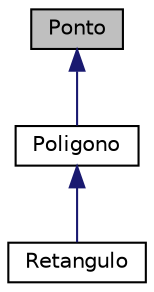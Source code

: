 digraph "Ponto"
{
  edge [fontname="Helvetica",fontsize="10",labelfontname="Helvetica",labelfontsize="10"];
  node [fontname="Helvetica",fontsize="10",shape=record];
  Node0 [label="Ponto",height=0.2,width=0.4,color="black", fillcolor="grey75", style="filled", fontcolor="black"];
  Node0 -> Node1 [dir="back",color="midnightblue",fontsize="10",style="solid",fontname="Helvetica"];
  Node1 [label="Poligono",height=0.2,width=0.4,color="black", fillcolor="white", style="filled",URL="$class_poligono.html",tooltip="A classe Poligono serve para realizar operações com poligonos. "];
  Node1 -> Node2 [dir="back",color="midnightblue",fontsize="10",style="solid",fontname="Helvetica"];
  Node2 [label="Retangulo",height=0.2,width=0.4,color="black", fillcolor="white", style="filled",URL="$class_retangulo.html",tooltip="A classe Retangulo define retângulos. "];
}
